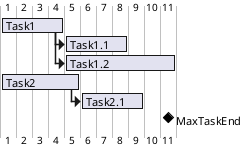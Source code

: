 @startgantt
[Task1] lasts 4 days
then [Task1.1] lasts 4 days
[Task1.2] starts at [Task1]'s end and lasts 7 days

[Task2] lasts 5 days
then [Task2.1] lasts 4 days

[MaxTaskEnd] happens at [Task1.1]'s end
[MaxTaskEnd] happens at [Task1.2]'s end
[MaxTaskEnd] happens at [Task2.1]'s end

@endgantt